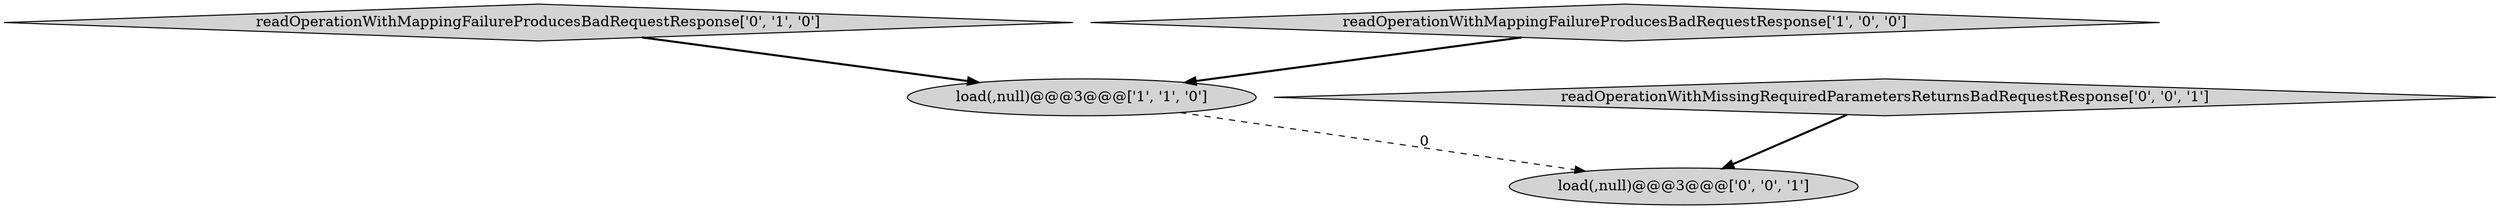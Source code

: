 digraph {
3 [style = filled, label = "load(,null)@@@3@@@['0', '0', '1']", fillcolor = lightgray, shape = ellipse image = "AAA0AAABBB3BBB"];
2 [style = filled, label = "readOperationWithMappingFailureProducesBadRequestResponse['0', '1', '0']", fillcolor = lightgray, shape = diamond image = "AAA0AAABBB2BBB"];
1 [style = filled, label = "readOperationWithMappingFailureProducesBadRequestResponse['1', '0', '0']", fillcolor = lightgray, shape = diamond image = "AAA0AAABBB1BBB"];
0 [style = filled, label = "load(,null)@@@3@@@['1', '1', '0']", fillcolor = lightgray, shape = ellipse image = "AAA0AAABBB1BBB"];
4 [style = filled, label = "readOperationWithMissingRequiredParametersReturnsBadRequestResponse['0', '0', '1']", fillcolor = lightgray, shape = diamond image = "AAA0AAABBB3BBB"];
2->0 [style = bold, label=""];
0->3 [style = dashed, label="0"];
1->0 [style = bold, label=""];
4->3 [style = bold, label=""];
}
